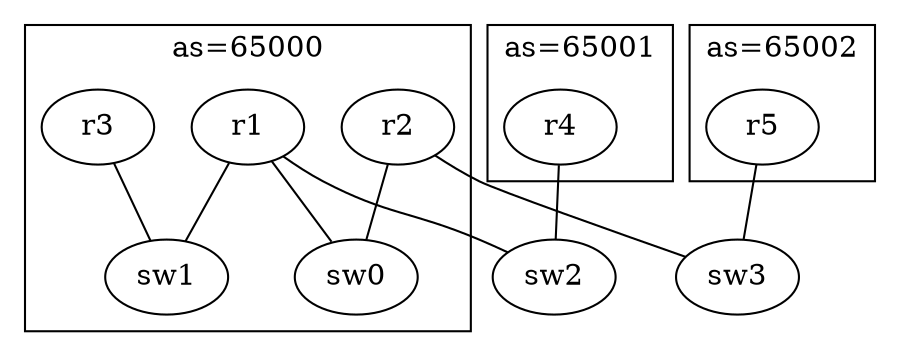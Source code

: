 digraph  {
        subgraph cluster1 {
                label="as=65000";
		r1[class="router; bgp; ospf; as=65000"];
		r2[class="router; bgp; ospf; as=65000"];
		r3[class="router; ospf; as=65000"];
		sw0[class="switch"];
		sw1[class="switch"];
        }

	subgraph cluster2 {
		label="as=65001";
		r4[class="router; bgp; as=65001"];
	}

	subgraph cluster3 {
		label="as=65002";
		r5[class="router; bgp; as=65002"];
	}

	sw2[class="switch"];
	sw3[class="switch"];

	r1->sw0[dir="none", tailclass="ibgp; ospf; priority=10"];
	r2->sw0[dir="none", tailclass="ibgp; ospf; priority=5"]
	r1->sw1[dir="none", tailclass="ospf; priority=10"];
	r3->sw1[dir="none", tailclass="ospf; priority=5"];
	r1->sw2[dir="none", tailclass="ebgp"];
	r4->sw2[dir="none", tailclass="ebgp"];
	r2->sw3[dir="none", tailclass="ebgp"];
	r5->sw3[dir="none", tailclass="ebgp"];
}
